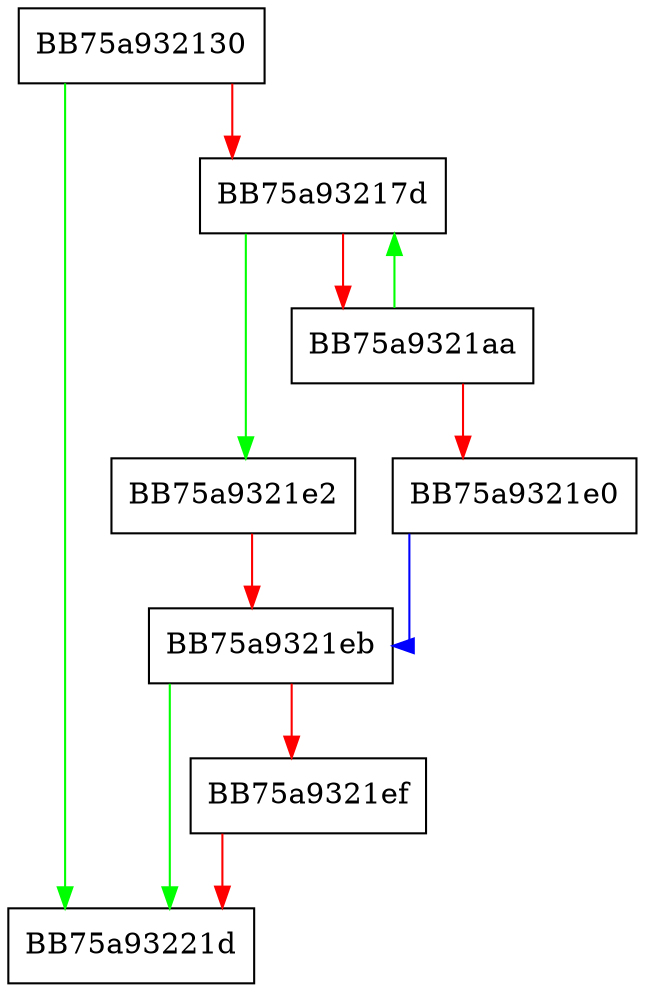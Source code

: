 digraph get_restricted_folders {
  node [shape="box"];
  graph [splines=ortho];
  BB75a932130 -> BB75a93221d [color="green"];
  BB75a932130 -> BB75a93217d [color="red"];
  BB75a93217d -> BB75a9321e2 [color="green"];
  BB75a93217d -> BB75a9321aa [color="red"];
  BB75a9321aa -> BB75a93217d [color="green"];
  BB75a9321aa -> BB75a9321e0 [color="red"];
  BB75a9321e0 -> BB75a9321eb [color="blue"];
  BB75a9321e2 -> BB75a9321eb [color="red"];
  BB75a9321eb -> BB75a93221d [color="green"];
  BB75a9321eb -> BB75a9321ef [color="red"];
  BB75a9321ef -> BB75a93221d [color="red"];
}